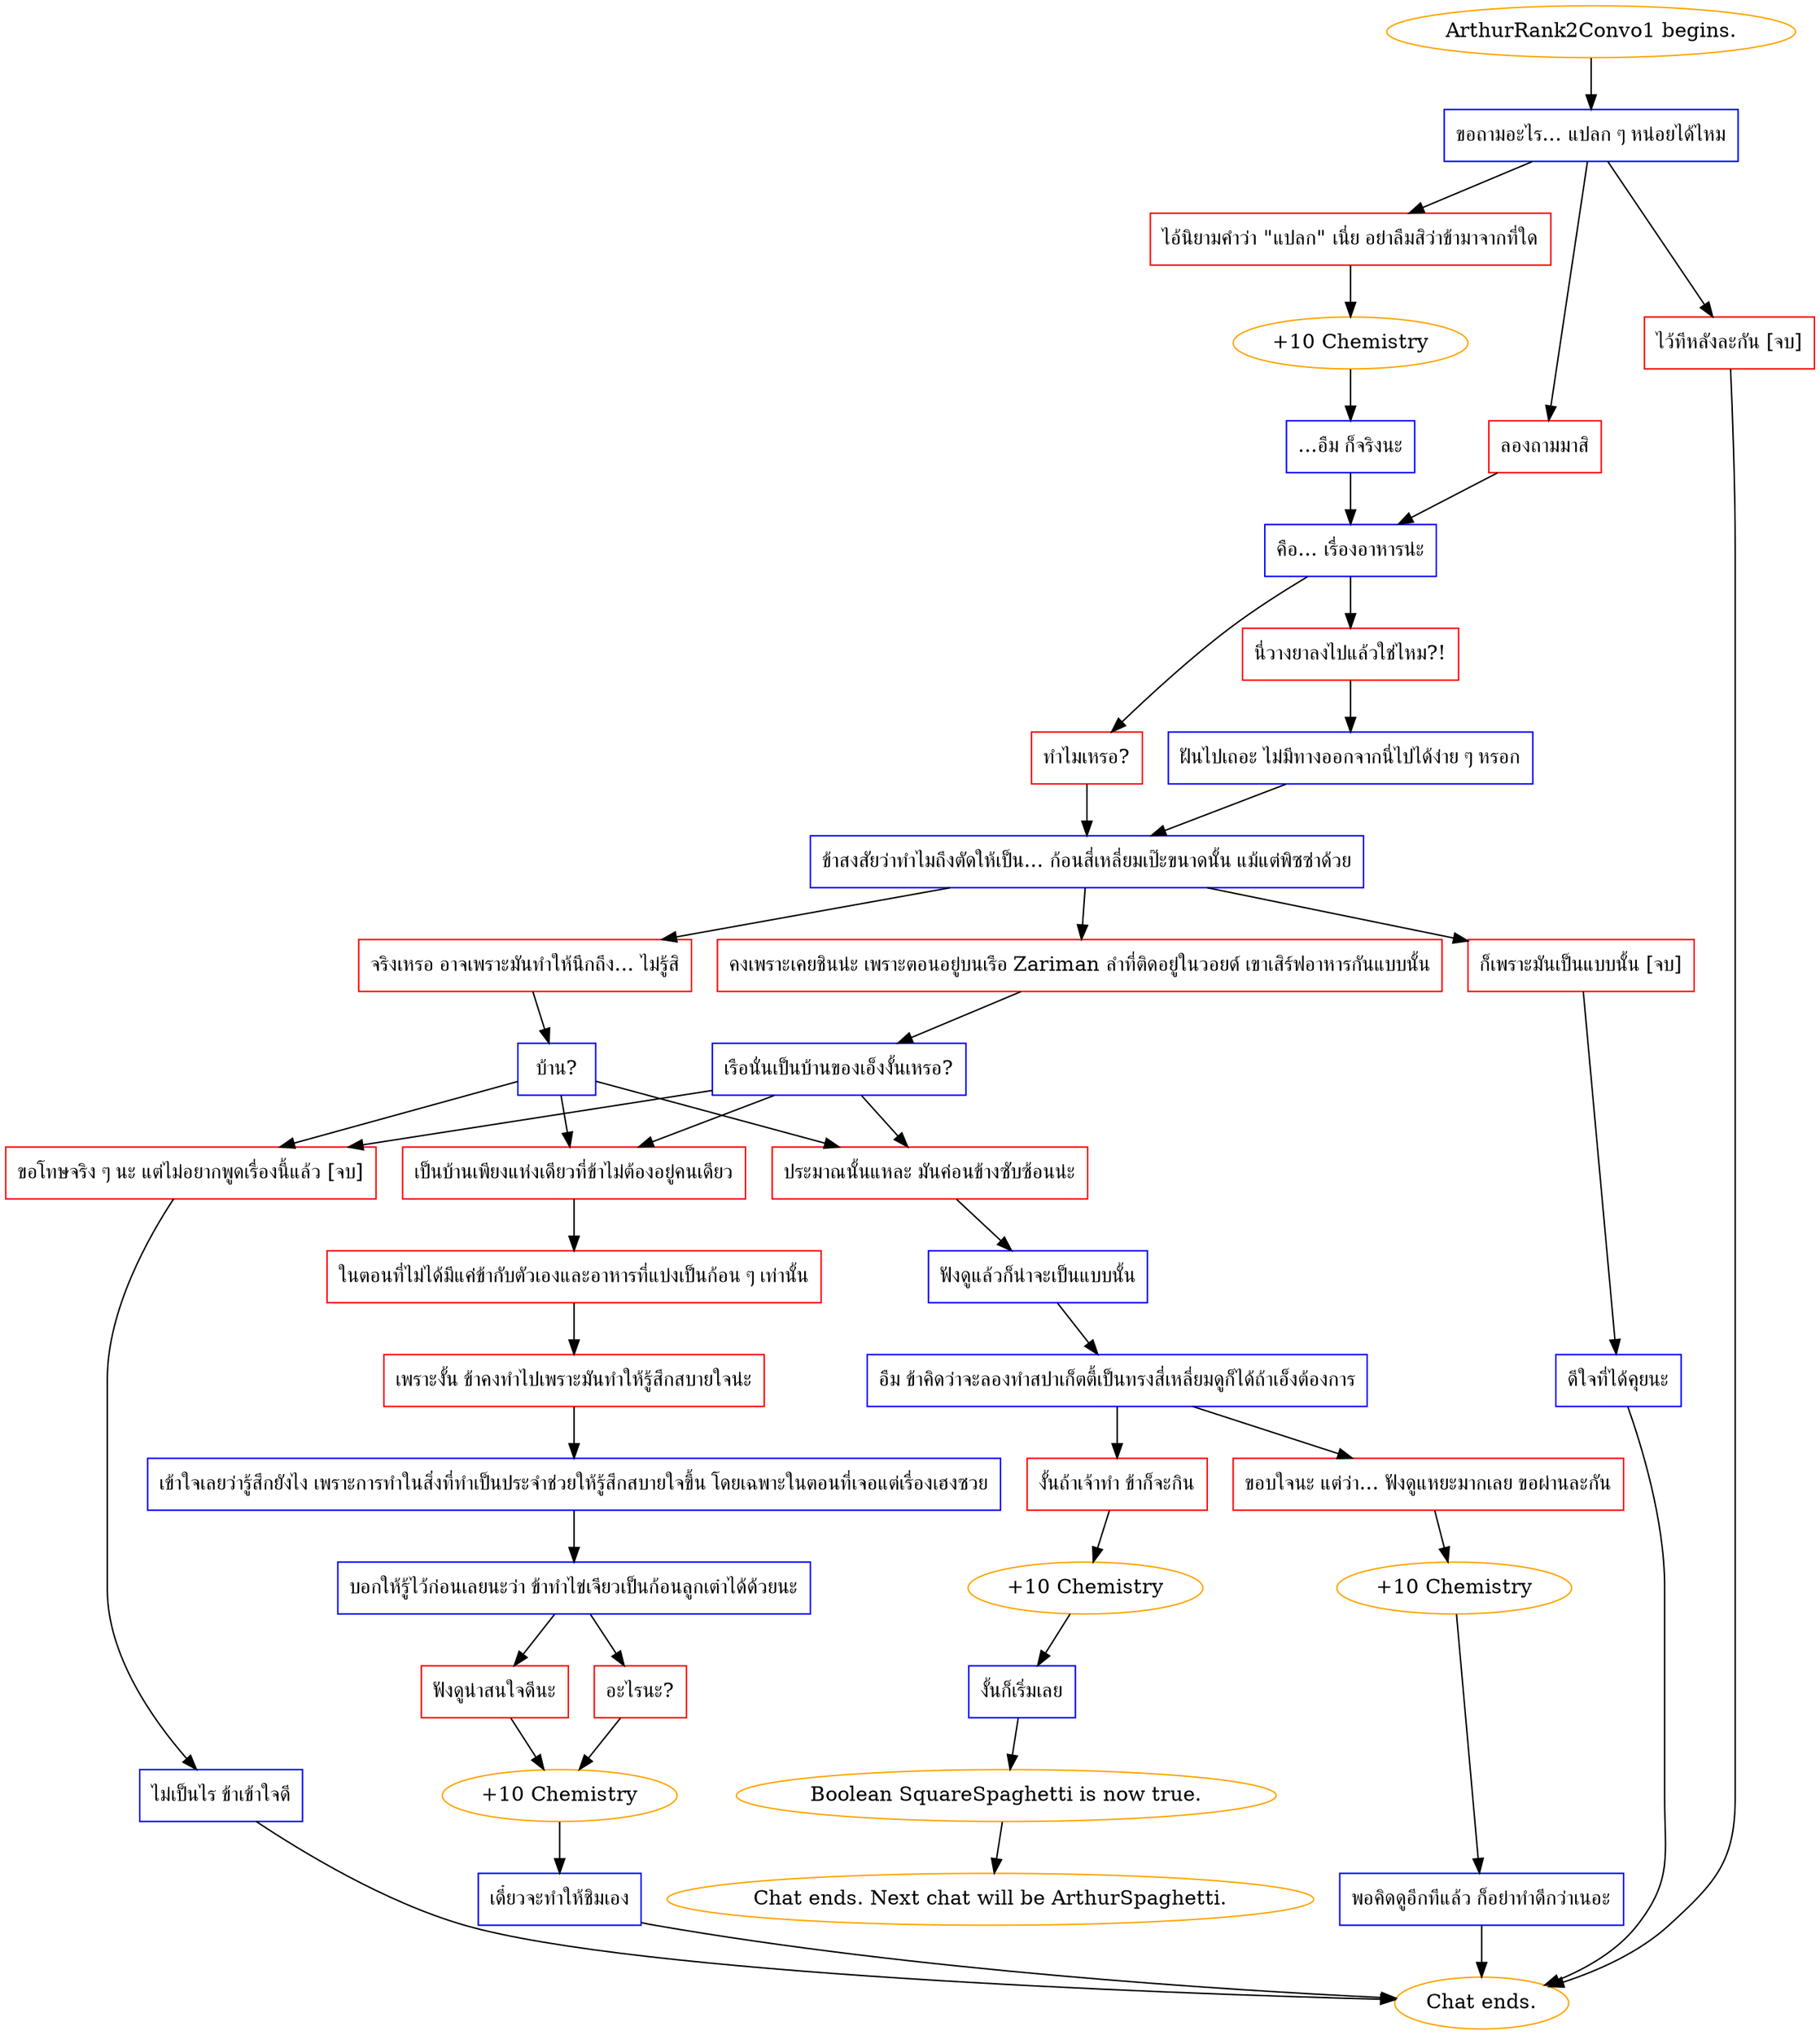 digraph {
	"ArthurRank2Convo1 begins." [color=orange];
		"ArthurRank2Convo1 begins." -> j1363606261;
	j1363606261 [label="ขอถามอะไร... แปลก ๆ หน่อยได้ไหม",shape=box,color=blue];
		j1363606261 -> j3908104894;
		j1363606261 -> j852399137;
		j1363606261 -> j296776948;
	j3908104894 [label="ไอ้นิยามคำว่า \"แปลก\" เนี่ย อย่าลืมสิว่าข้ามาจากที่ใด",shape=box,color=red];
		j3908104894 -> j2725607108;
	j852399137 [label="ลองถามมาสิ",shape=box,color=red];
		j852399137 -> j1825071204;
	j296776948 [label="ไว้ทีหลังละกัน [จบ]",shape=box,color=red];
		j296776948 -> "Chat ends.";
	j2725607108 [label="+10 Chemistry",color=orange];
		j2725607108 -> j1969188522;
	j1825071204 [label="คือ... เรื่องอาหารน่ะ",shape=box,color=blue];
		j1825071204 -> j3783987810;
		j1825071204 -> j2932269038;
	"Chat ends." [color=orange];
	j1969188522 [label="...อืม ก็จริงนะ",shape=box,color=blue];
		j1969188522 -> j1825071204;
	j3783987810 [label="นี่วางยาลงไปแล้วใช่ไหม?!",shape=box,color=red];
		j3783987810 -> j2455178217;
	j2932269038 [label="ทำไมเหรอ?",shape=box,color=red];
		j2932269038 -> j717474961;
	j2455178217 [label="ฝันไปเถอะ ไม่มีทางออกจากนี่ไปได้ง่าย ๆ หรอก",shape=box,color=blue];
		j2455178217 -> j717474961;
	j717474961 [label="ข้าสงสัยว่าทำไมถึงตัดให้เป็น... ก้อนสี่เหลี่ยมเป๊ะขนาดนั้น แม้แต่พิซซ่าด้วย",shape=box,color=blue];
		j717474961 -> j1364408705;
		j717474961 -> j3308350935;
		j717474961 -> j4256222260;
	j1364408705 [label="จริงเหรอ อาจเพราะมันทำให้นึกถึง... ไม่รู้สิ",shape=box,color=red];
		j1364408705 -> j24485959;
	j3308350935 [label="คงเพราะเคยชินน่ะ เพราะตอนอยู่บนเรือ Zariman ลำที่ติดอยู่ในวอยด์ เขาเสิร์ฟอาหารกันแบบนั้น",shape=box,color=red];
		j3308350935 -> j1466820954;
	j4256222260 [label="ก็เพราะมันเป็นแบบนั้น [จบ]",shape=box,color=red];
		j4256222260 -> j342924150;
	j24485959 [label="บ้าน?",shape=box,color=blue];
		j24485959 -> j175926135;
		j24485959 -> j2591884110;
		j24485959 -> j853741589;
	j1466820954 [label="เรือนั่นเป็นบ้านของเอ็งงั้นเหรอ?",shape=box,color=blue];
		j1466820954 -> j175926135;
		j1466820954 -> j2591884110;
		j1466820954 -> j853741589;
	j342924150 [label="ดีใจที่ได้คุยนะ",shape=box,color=blue];
		j342924150 -> "Chat ends.";
	j175926135 [label="ประมาณนั้นแหละ มันค่อนข้างซับซ้อนน่ะ",shape=box,color=red];
		j175926135 -> j1040222389;
	j2591884110 [label="เป็นบ้านเพียงแห่งเดียวที่ข้าไม่ต้องอยู่คนเดียว",shape=box,color=red];
		j2591884110 -> j3805304814;
	j853741589 [label="ขอโทษจริง ๆ นะ แต่ไม่อยากพูดเรื่องนี้แล้ว [จบ]",shape=box,color=red];
		j853741589 -> j34390671;
	j1040222389 [label="ฟังดูแล้วก็น่าจะเป็นแบบนั้น",shape=box,color=blue];
		j1040222389 -> j2707221516;
	j3805304814 [label="ในตอนที่ไม่ได้มีแค่ข้ากับตัวเองและอาหารที่แบ่งเป็นก้อน ๆ เท่านั้น",shape=box,color=red];
		j3805304814 -> j40960998;
	j34390671 [label="ไม่เป็นไร ข้าเข้าใจดี",shape=box,color=blue];
		j34390671 -> "Chat ends.";
	j2707221516 [label="อืม ข้าคิดว่าจะลองทำสปาเก็ตตี้เป็นทรงสี่เหลี่ยมดูก็ได้ถ้าเอ็งต้องการ",shape=box,color=blue];
		j2707221516 -> j663114625;
		j2707221516 -> j1381738610;
	j40960998 [label="เพราะงั้น ข้าคงทำไปเพราะมันทำให้รู้สึกสบายใจน่ะ",shape=box,color=red];
		j40960998 -> j1503381549;
	j663114625 [label="งั้นถ้าเจ้าทำ ข้าก็จะกิน",shape=box,color=red];
		j663114625 -> j3193673851;
	j1381738610 [label="ขอบใจนะ แต่ว่า... ฟังดูแหยะมากเลย ขอผ่านละกัน",shape=box,color=red];
		j1381738610 -> j3870608570;
	j1503381549 [label="เข้าใจเลยว่ารู้สึกยังไง เพราะการทำในสิ่งที่ทำเป็นประจำช่วยให้รู้สึกสบายใจขึ้น โดยเฉพาะในตอนที่เจอแต่เรื่องเฮงซวย",shape=box,color=blue];
		j1503381549 -> j1383341321;
	j3193673851 [label="+10 Chemistry",color=orange];
		j3193673851 -> j1648101543;
	j3870608570 [label="+10 Chemistry",color=orange];
		j3870608570 -> j1340841013;
	j1383341321 [label="บอกให้รู้ไว้ก่อนเลยนะว่า ข้าทำไข่เจียวเป็นก้อนลูกเต๋าได้ด้วยนะ",shape=box,color=blue];
		j1383341321 -> j981439934;
		j1383341321 -> j1508933350;
	j1648101543 [label="งั้นก็เริ่มเลย",shape=box,color=blue];
		j1648101543 -> j259992425;
	j1340841013 [label="พอคิดดูอีกทีแล้ว ก็อย่าทำดีกว่าเนอะ",shape=box,color=blue];
		j1340841013 -> "Chat ends.";
	j981439934 [label="ฟังดูน่าสนใจดีนะ",shape=box,color=red];
		j981439934 -> j3417703237;
	j1508933350 [label="อะไรนะ?",shape=box,color=red];
		j1508933350 -> j3417703237;
	j259992425 [label="Boolean SquareSpaghetti is now true.",color=orange];
		j259992425 -> "Chat ends. Next chat will be ArthurSpaghetti.";
	j3417703237 [label="+10 Chemistry",color=orange];
		j3417703237 -> j768674901;
	"Chat ends. Next chat will be ArthurSpaghetti." [color=orange];
	j768674901 [label="เดี๋ยวจะทำให้ชิมเอง",shape=box,color=blue];
		j768674901 -> "Chat ends.";
}